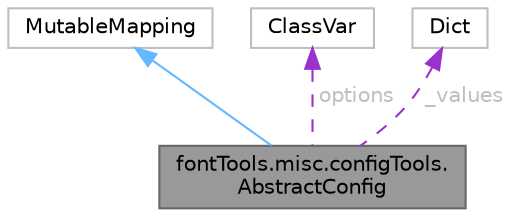 digraph "fontTools.misc.configTools.AbstractConfig"
{
 // LATEX_PDF_SIZE
  bgcolor="transparent";
  edge [fontname=Helvetica,fontsize=10,labelfontname=Helvetica,labelfontsize=10];
  node [fontname=Helvetica,fontsize=10,shape=box,height=0.2,width=0.4];
  Node1 [id="Node000001",label="fontTools.misc.configTools.\lAbstractConfig",height=0.2,width=0.4,color="gray40", fillcolor="grey60", style="filled", fontcolor="black",tooltip=" "];
  Node2 -> Node1 [id="edge1_Node000001_Node000002",dir="back",color="steelblue1",style="solid",tooltip=" "];
  Node2 [id="Node000002",label="MutableMapping",height=0.2,width=0.4,color="grey75", fillcolor="white", style="filled",URL="$d7/d72/classMutableMapping.html",tooltip=" "];
  Node3 -> Node1 [id="edge2_Node000001_Node000003",dir="back",color="darkorchid3",style="dashed",tooltip=" ",label=" options",fontcolor="grey" ];
  Node3 [id="Node000003",label="ClassVar",height=0.2,width=0.4,color="grey75", fillcolor="white", style="filled",tooltip=" "];
  Node4 -> Node1 [id="edge3_Node000001_Node000004",dir="back",color="darkorchid3",style="dashed",tooltip=" ",label=" _values",fontcolor="grey" ];
  Node4 [id="Node000004",label="Dict",height=0.2,width=0.4,color="grey75", fillcolor="white", style="filled",tooltip=" "];
}
